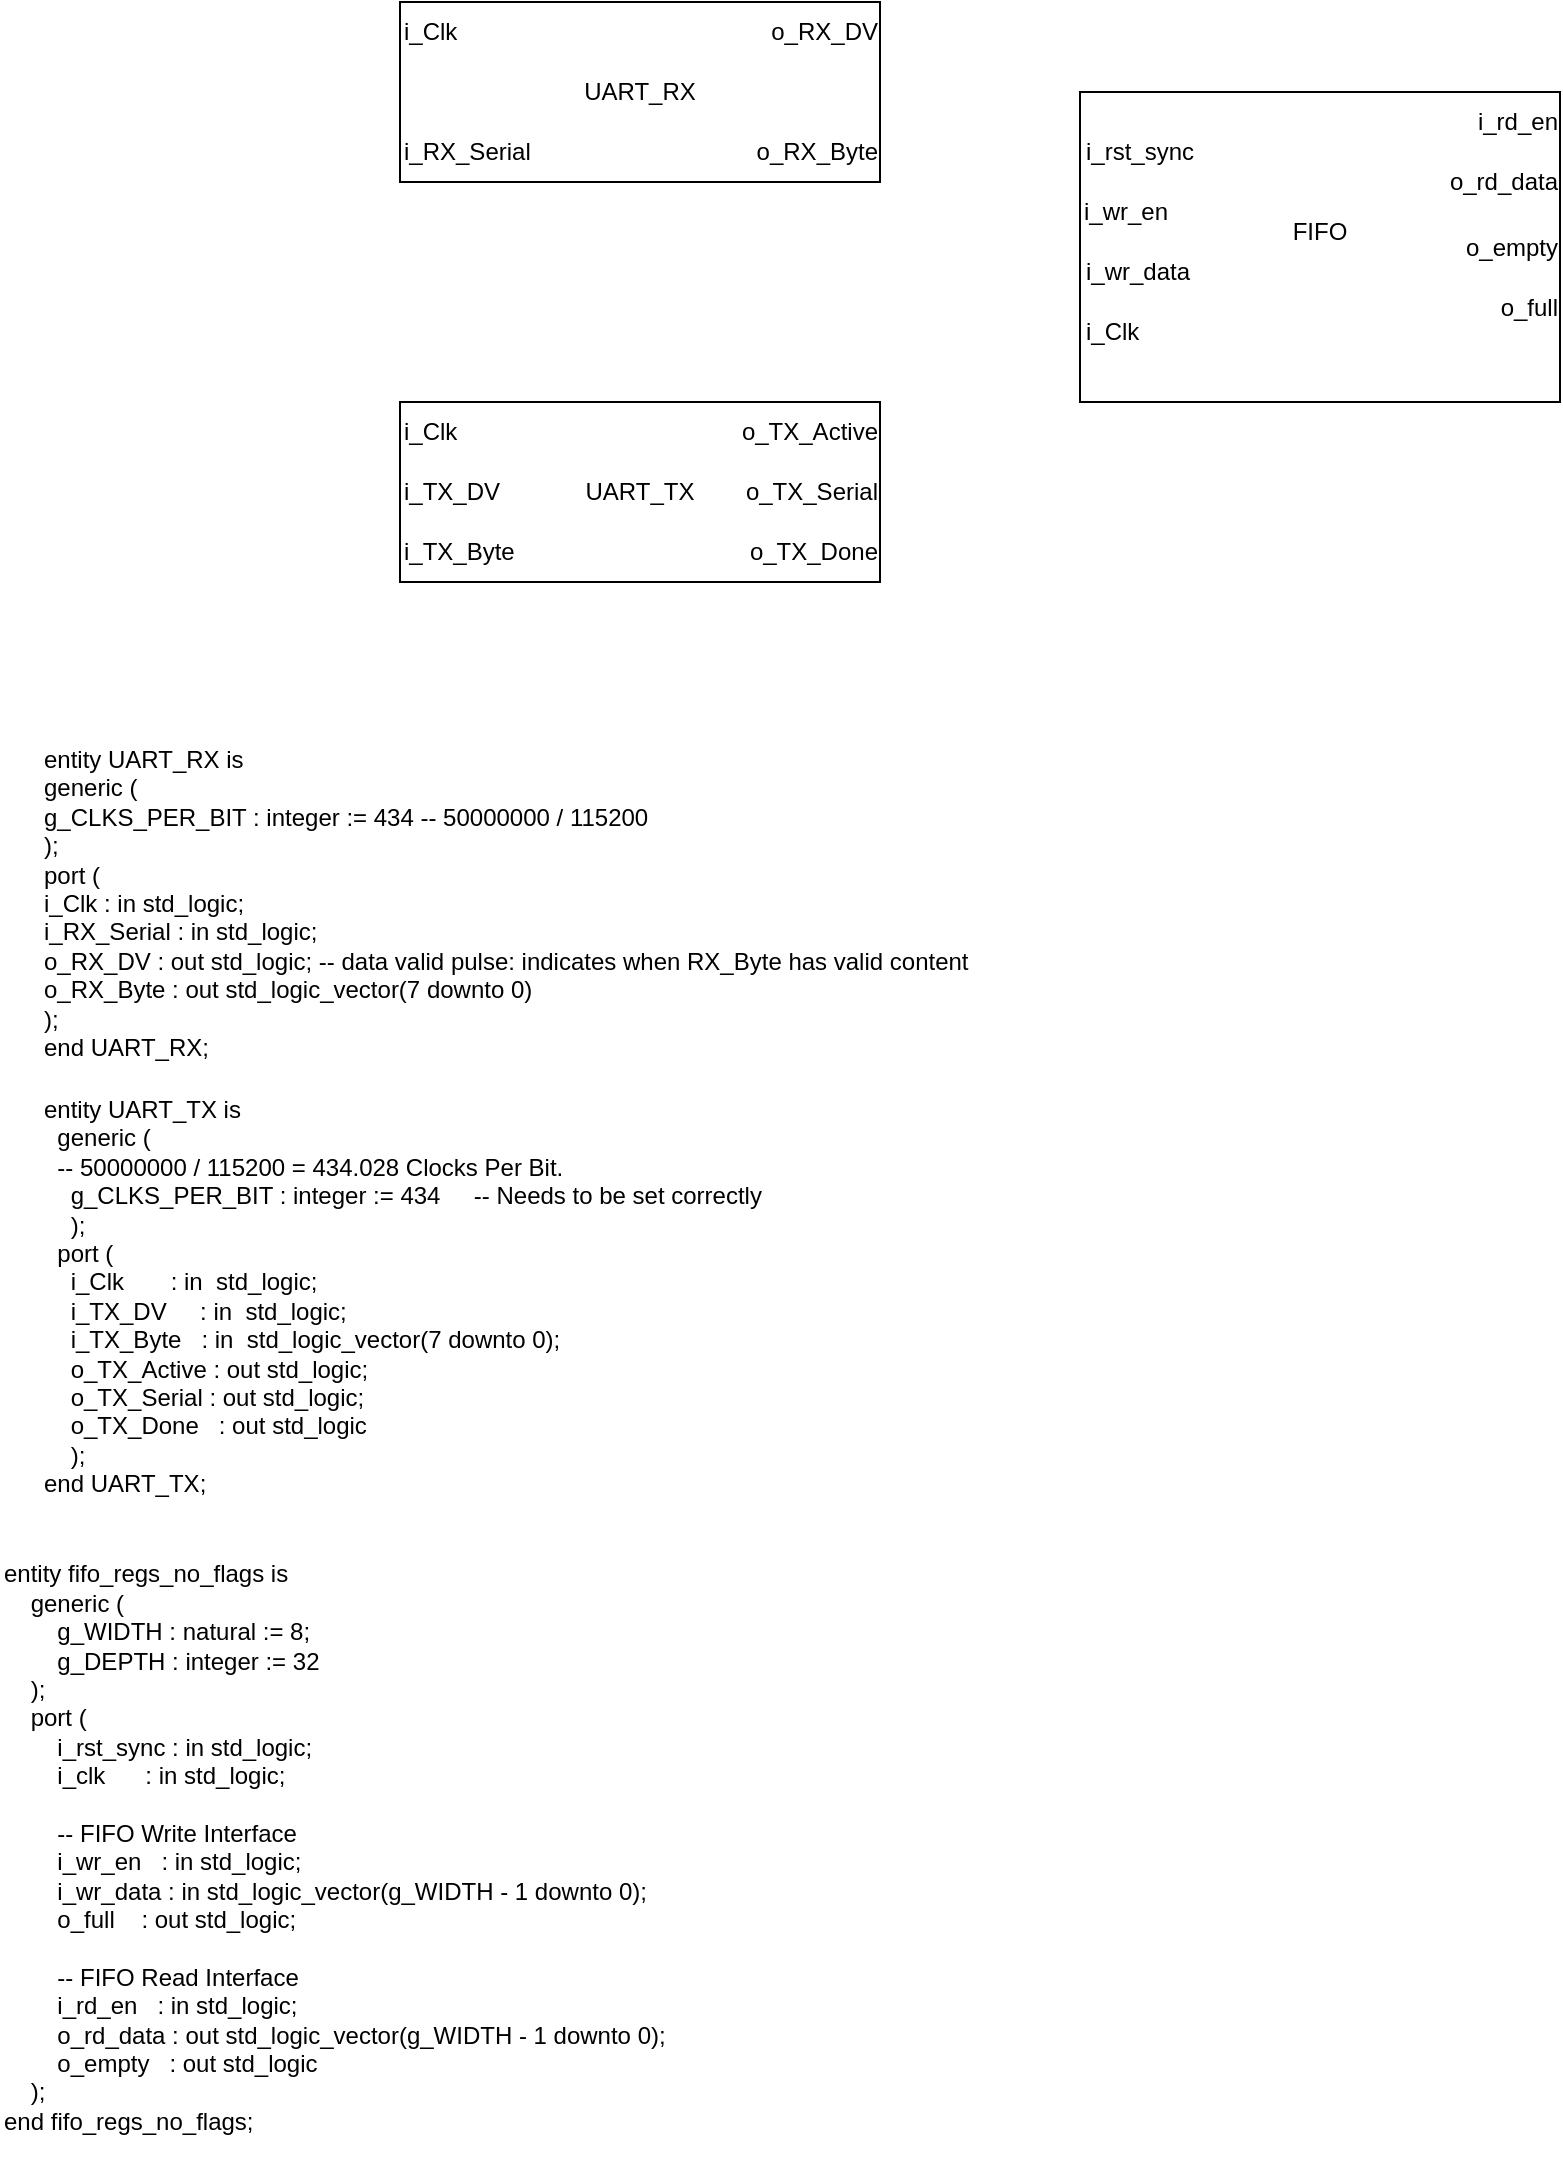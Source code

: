 <mxfile version="21.2.8" type="device">
  <diagram name="Seite-1" id="I9_DKmg3dj94EEphmdeL">
    <mxGraphModel dx="1031" dy="640" grid="1" gridSize="10" guides="1" tooltips="1" connect="1" arrows="1" fold="1" page="1" pageScale="1" pageWidth="827" pageHeight="1169" math="0" shadow="0">
      <root>
        <mxCell id="0" />
        <mxCell id="1" parent="0" />
        <mxCell id="v8Eb_Ge8aaL3YhYPjWy0-1" value="" style="rounded=0;whiteSpace=wrap;html=1;" parent="1" vertex="1">
          <mxGeometry x="200" y="240" width="240" height="90" as="geometry" />
        </mxCell>
        <mxCell id="v8Eb_Ge8aaL3YhYPjWy0-6" value="i_Clk" style="text;html=1;align=left;verticalAlign=middle;resizable=0;points=[];autosize=1;strokeColor=none;fillColor=none;" parent="1" vertex="1">
          <mxGeometry x="200" y="240" width="50" height="30" as="geometry" />
        </mxCell>
        <mxCell id="v8Eb_Ge8aaL3YhYPjWy0-8" value="i_TX_DV" style="text;html=1;align=left;verticalAlign=middle;resizable=0;points=[];autosize=1;strokeColor=none;fillColor=none;" parent="1" vertex="1">
          <mxGeometry x="200" y="270" width="70" height="30" as="geometry" />
        </mxCell>
        <mxCell id="v8Eb_Ge8aaL3YhYPjWy0-9" value="i_TX_Byte" style="text;html=1;align=left;verticalAlign=middle;resizable=0;points=[];autosize=1;strokeColor=none;fillColor=none;" parent="1" vertex="1">
          <mxGeometry x="200" y="300" width="80" height="30" as="geometry" />
        </mxCell>
        <mxCell id="v8Eb_Ge8aaL3YhYPjWy0-10" value="o_TX_Active" style="text;html=1;align=right;verticalAlign=middle;resizable=0;points=[];autosize=1;strokeColor=none;fillColor=none;" parent="1" vertex="1">
          <mxGeometry x="350" y="240" width="90" height="30" as="geometry" />
        </mxCell>
        <mxCell id="v8Eb_Ge8aaL3YhYPjWy0-11" value="o_TX_Serial" style="text;html=1;align=right;verticalAlign=middle;resizable=0;points=[];autosize=1;strokeColor=none;fillColor=none;" parent="1" vertex="1">
          <mxGeometry x="350" y="270" width="90" height="30" as="geometry" />
        </mxCell>
        <mxCell id="v8Eb_Ge8aaL3YhYPjWy0-12" value="&amp;nbsp; &amp;nbsp; o_TX_Done" style="text;html=1;align=right;verticalAlign=middle;resizable=0;points=[];autosize=1;strokeColor=none;fillColor=none;" parent="1" vertex="1">
          <mxGeometry x="340" y="300" width="100" height="30" as="geometry" />
        </mxCell>
        <mxCell id="v8Eb_Ge8aaL3YhYPjWy0-13" value="UART_TX" style="text;html=1;strokeColor=none;fillColor=none;align=center;verticalAlign=middle;whiteSpace=wrap;rounded=0;" parent="1" vertex="1">
          <mxGeometry x="290" y="270" width="60" height="30" as="geometry" />
        </mxCell>
        <mxCell id="v8Eb_Ge8aaL3YhYPjWy0-14" value="" style="rounded=0;whiteSpace=wrap;html=1;" parent="1" vertex="1">
          <mxGeometry x="200" y="40" width="240" height="90" as="geometry" />
        </mxCell>
        <mxCell id="v8Eb_Ge8aaL3YhYPjWy0-15" value="i_Clk" style="text;html=1;align=left;verticalAlign=middle;resizable=0;points=[];autosize=1;strokeColor=none;fillColor=none;" parent="1" vertex="1">
          <mxGeometry x="200" y="40" width="50" height="30" as="geometry" />
        </mxCell>
        <mxCell id="v8Eb_Ge8aaL3YhYPjWy0-16" value="i_RX_Serial" style="text;html=1;align=left;verticalAlign=middle;resizable=0;points=[];autosize=1;strokeColor=none;fillColor=none;" parent="1" vertex="1">
          <mxGeometry x="200" y="100" width="90" height="30" as="geometry" />
        </mxCell>
        <mxCell id="v8Eb_Ge8aaL3YhYPjWy0-18" value="o_RX_DV" style="text;html=1;align=right;verticalAlign=middle;resizable=0;points=[];autosize=1;strokeColor=none;fillColor=none;" parent="1" vertex="1">
          <mxGeometry x="360" y="40" width="80" height="30" as="geometry" />
        </mxCell>
        <mxCell id="v8Eb_Ge8aaL3YhYPjWy0-19" value="o_RX_Byte" style="text;html=1;align=right;verticalAlign=middle;resizable=0;points=[];autosize=1;strokeColor=none;fillColor=none;" parent="1" vertex="1">
          <mxGeometry x="360" y="100" width="80" height="30" as="geometry" />
        </mxCell>
        <mxCell id="v8Eb_Ge8aaL3YhYPjWy0-21" value="UART_RX" style="text;html=1;strokeColor=none;fillColor=none;align=center;verticalAlign=middle;whiteSpace=wrap;rounded=0;" parent="1" vertex="1">
          <mxGeometry x="290" y="70" width="60" height="30" as="geometry" />
        </mxCell>
        <mxCell id="v8Eb_Ge8aaL3YhYPjWy0-22" value="entity UART_RX is&#xa;  generic (&#xa;    g_CLKS_PER_BIT : integer := 434 -- 50000000 / 115200&#xa;    );&#xa;  port (&#xa;    i_Clk       : in  std_logic;&#xa;    i_RX_Serial : in  std_logic;&#xa;    o_RX_DV     : out std_logic; -- data valid pulse: indicates when RX_Byte has valid content&#xa;    o_RX_Byte   : out std_logic_vector(7 downto 0)&#xa;    );&#xa;end UART_RX;" style="text;whiteSpace=wrap;html=1;" parent="1" vertex="1">
          <mxGeometry x="20" y="405" width="500" height="180" as="geometry" />
        </mxCell>
        <mxCell id="v8Eb_Ge8aaL3YhYPjWy0-23" value="entity UART_TX is&#xa;  generic (&#xa;  -- 50000000 / 115200 = 434.028 Clocks Per Bit.&#xa;    g_CLKS_PER_BIT : integer := 434     -- Needs to be set correctly&#xa;    );&#xa;  port (&#xa;    i_Clk       : in  std_logic;&#xa;    i_TX_DV     : in  std_logic;&#xa;    i_TX_Byte   : in  std_logic_vector(7 downto 0);&#xa;    o_TX_Active : out std_logic;&#xa;    o_TX_Serial : out std_logic;&#xa;    o_TX_Done   : out std_logic&#xa;    );&#xa;end UART_TX;" style="text;whiteSpace=wrap;html=1;" parent="1" vertex="1">
          <mxGeometry x="20" y="580" width="540" height="220" as="geometry" />
        </mxCell>
        <mxCell id="Ghv9nDSHOckUsEf-DCPY-1" value="&lt;div&gt;entity fifo_regs_no_flags is&lt;/div&gt;&lt;div&gt;&amp;nbsp; &amp;nbsp; generic (&lt;/div&gt;&lt;div&gt;&amp;nbsp; &amp;nbsp; &amp;nbsp; &amp;nbsp; g_WIDTH : natural := 8;&lt;/div&gt;&lt;div&gt;&amp;nbsp; &amp;nbsp; &amp;nbsp; &amp;nbsp; g_DEPTH : integer := 32&lt;/div&gt;&lt;div&gt;&amp;nbsp; &amp;nbsp; );&lt;/div&gt;&lt;div&gt;&amp;nbsp; &amp;nbsp; port (&lt;/div&gt;&lt;div&gt;&amp;nbsp; &amp;nbsp; &amp;nbsp; &amp;nbsp; i_rst_sync : in std_logic;&lt;/div&gt;&lt;div&gt;&amp;nbsp; &amp;nbsp; &amp;nbsp; &amp;nbsp; i_clk&amp;nbsp; &amp;nbsp; &amp;nbsp; : in std_logic;&lt;/div&gt;&lt;div&gt;&lt;br&gt;&lt;/div&gt;&lt;div&gt;&amp;nbsp; &amp;nbsp; &amp;nbsp; &amp;nbsp; -- FIFO Write Interface&lt;/div&gt;&lt;div&gt;&amp;nbsp; &amp;nbsp; &amp;nbsp; &amp;nbsp; i_wr_en&amp;nbsp; &amp;nbsp;: in std_logic;&lt;/div&gt;&lt;div&gt;&amp;nbsp; &amp;nbsp; &amp;nbsp; &amp;nbsp; i_wr_data : in std_logic_vector(g_WIDTH - 1 downto 0);&lt;/div&gt;&lt;div&gt;&amp;nbsp; &amp;nbsp; &amp;nbsp; &amp;nbsp; o_full&amp;nbsp; &amp;nbsp; : out std_logic;&lt;/div&gt;&lt;div&gt;&lt;br&gt;&lt;/div&gt;&lt;div&gt;&amp;nbsp; &amp;nbsp; &amp;nbsp; &amp;nbsp; -- FIFO Read Interface&lt;/div&gt;&lt;div&gt;&amp;nbsp; &amp;nbsp; &amp;nbsp; &amp;nbsp; i_rd_en&amp;nbsp; &amp;nbsp;: in std_logic;&lt;/div&gt;&lt;div&gt;&amp;nbsp; &amp;nbsp; &amp;nbsp; &amp;nbsp; o_rd_data : out std_logic_vector(g_WIDTH - 1 downto 0);&lt;/div&gt;&lt;div&gt;&amp;nbsp; &amp;nbsp; &amp;nbsp; &amp;nbsp; o_empty&amp;nbsp; &amp;nbsp;: out std_logic&lt;/div&gt;&lt;div&gt;&amp;nbsp; &amp;nbsp; );&lt;/div&gt;&lt;div&gt;end fifo_regs_no_flags;&lt;/div&gt;&lt;div&gt;&lt;br&gt;&lt;/div&gt;" style="text;html=1;align=left;verticalAlign=middle;resizable=0;points=[];autosize=1;strokeColor=none;fillColor=none;" vertex="1" parent="1">
          <mxGeometry y="810" width="350" height="320" as="geometry" />
        </mxCell>
        <mxCell id="Ghv9nDSHOckUsEf-DCPY-2" value="" style="rounded=0;whiteSpace=wrap;html=1;" vertex="1" parent="1">
          <mxGeometry x="540" y="85" width="240" height="155" as="geometry" />
        </mxCell>
        <mxCell id="Ghv9nDSHOckUsEf-DCPY-4" value="i_Clk" style="text;html=1;align=left;verticalAlign=middle;resizable=0;points=[];autosize=1;strokeColor=none;fillColor=none;" vertex="1" parent="1">
          <mxGeometry x="541" y="190" width="50" height="30" as="geometry" />
        </mxCell>
        <mxCell id="Ghv9nDSHOckUsEf-DCPY-5" value="i_rst_sync" style="text;html=1;align=left;verticalAlign=middle;resizable=0;points=[];autosize=1;strokeColor=none;fillColor=none;" vertex="1" parent="1">
          <mxGeometry x="541" y="100" width="80" height="30" as="geometry" />
        </mxCell>
        <mxCell id="Ghv9nDSHOckUsEf-DCPY-6" value="i_wr_en" style="text;html=1;align=left;verticalAlign=middle;resizable=0;points=[];autosize=1;strokeColor=none;fillColor=none;" vertex="1" parent="1">
          <mxGeometry x="540" y="130" width="70" height="30" as="geometry" />
        </mxCell>
        <mxCell id="Ghv9nDSHOckUsEf-DCPY-7" value="i_wr_data" style="text;html=1;align=left;verticalAlign=middle;resizable=0;points=[];autosize=1;strokeColor=none;fillColor=none;" vertex="1" parent="1">
          <mxGeometry x="541" y="160" width="80" height="30" as="geometry" />
        </mxCell>
        <mxCell id="Ghv9nDSHOckUsEf-DCPY-9" value="i_rd_en" style="text;html=1;align=right;verticalAlign=middle;resizable=0;points=[];autosize=1;strokeColor=none;fillColor=none;" vertex="1" parent="1">
          <mxGeometry x="720" y="85" width="60" height="30" as="geometry" />
        </mxCell>
        <mxCell id="Ghv9nDSHOckUsEf-DCPY-11" value="o_full" style="text;html=1;align=right;verticalAlign=middle;resizable=0;points=[];autosize=1;strokeColor=none;fillColor=none;" vertex="1" parent="1">
          <mxGeometry x="730" y="177.5" width="50" height="30" as="geometry" />
        </mxCell>
        <mxCell id="Ghv9nDSHOckUsEf-DCPY-12" value="o_rd_data" style="text;html=1;align=right;verticalAlign=middle;resizable=0;points=[];autosize=1;strokeColor=none;fillColor=none;" vertex="1" parent="1">
          <mxGeometry x="700" y="115" width="80" height="30" as="geometry" />
        </mxCell>
        <mxCell id="Ghv9nDSHOckUsEf-DCPY-13" value="o_empty" style="text;html=1;align=right;verticalAlign=middle;resizable=0;points=[];autosize=1;strokeColor=none;fillColor=none;" vertex="1" parent="1">
          <mxGeometry x="710" y="147.5" width="70" height="30" as="geometry" />
        </mxCell>
        <mxCell id="Ghv9nDSHOckUsEf-DCPY-14" value="FIFO" style="text;html=1;strokeColor=none;fillColor=none;align=center;verticalAlign=middle;whiteSpace=wrap;rounded=0;" vertex="1" parent="1">
          <mxGeometry x="630" y="140" width="60" height="30" as="geometry" />
        </mxCell>
      </root>
    </mxGraphModel>
  </diagram>
</mxfile>

